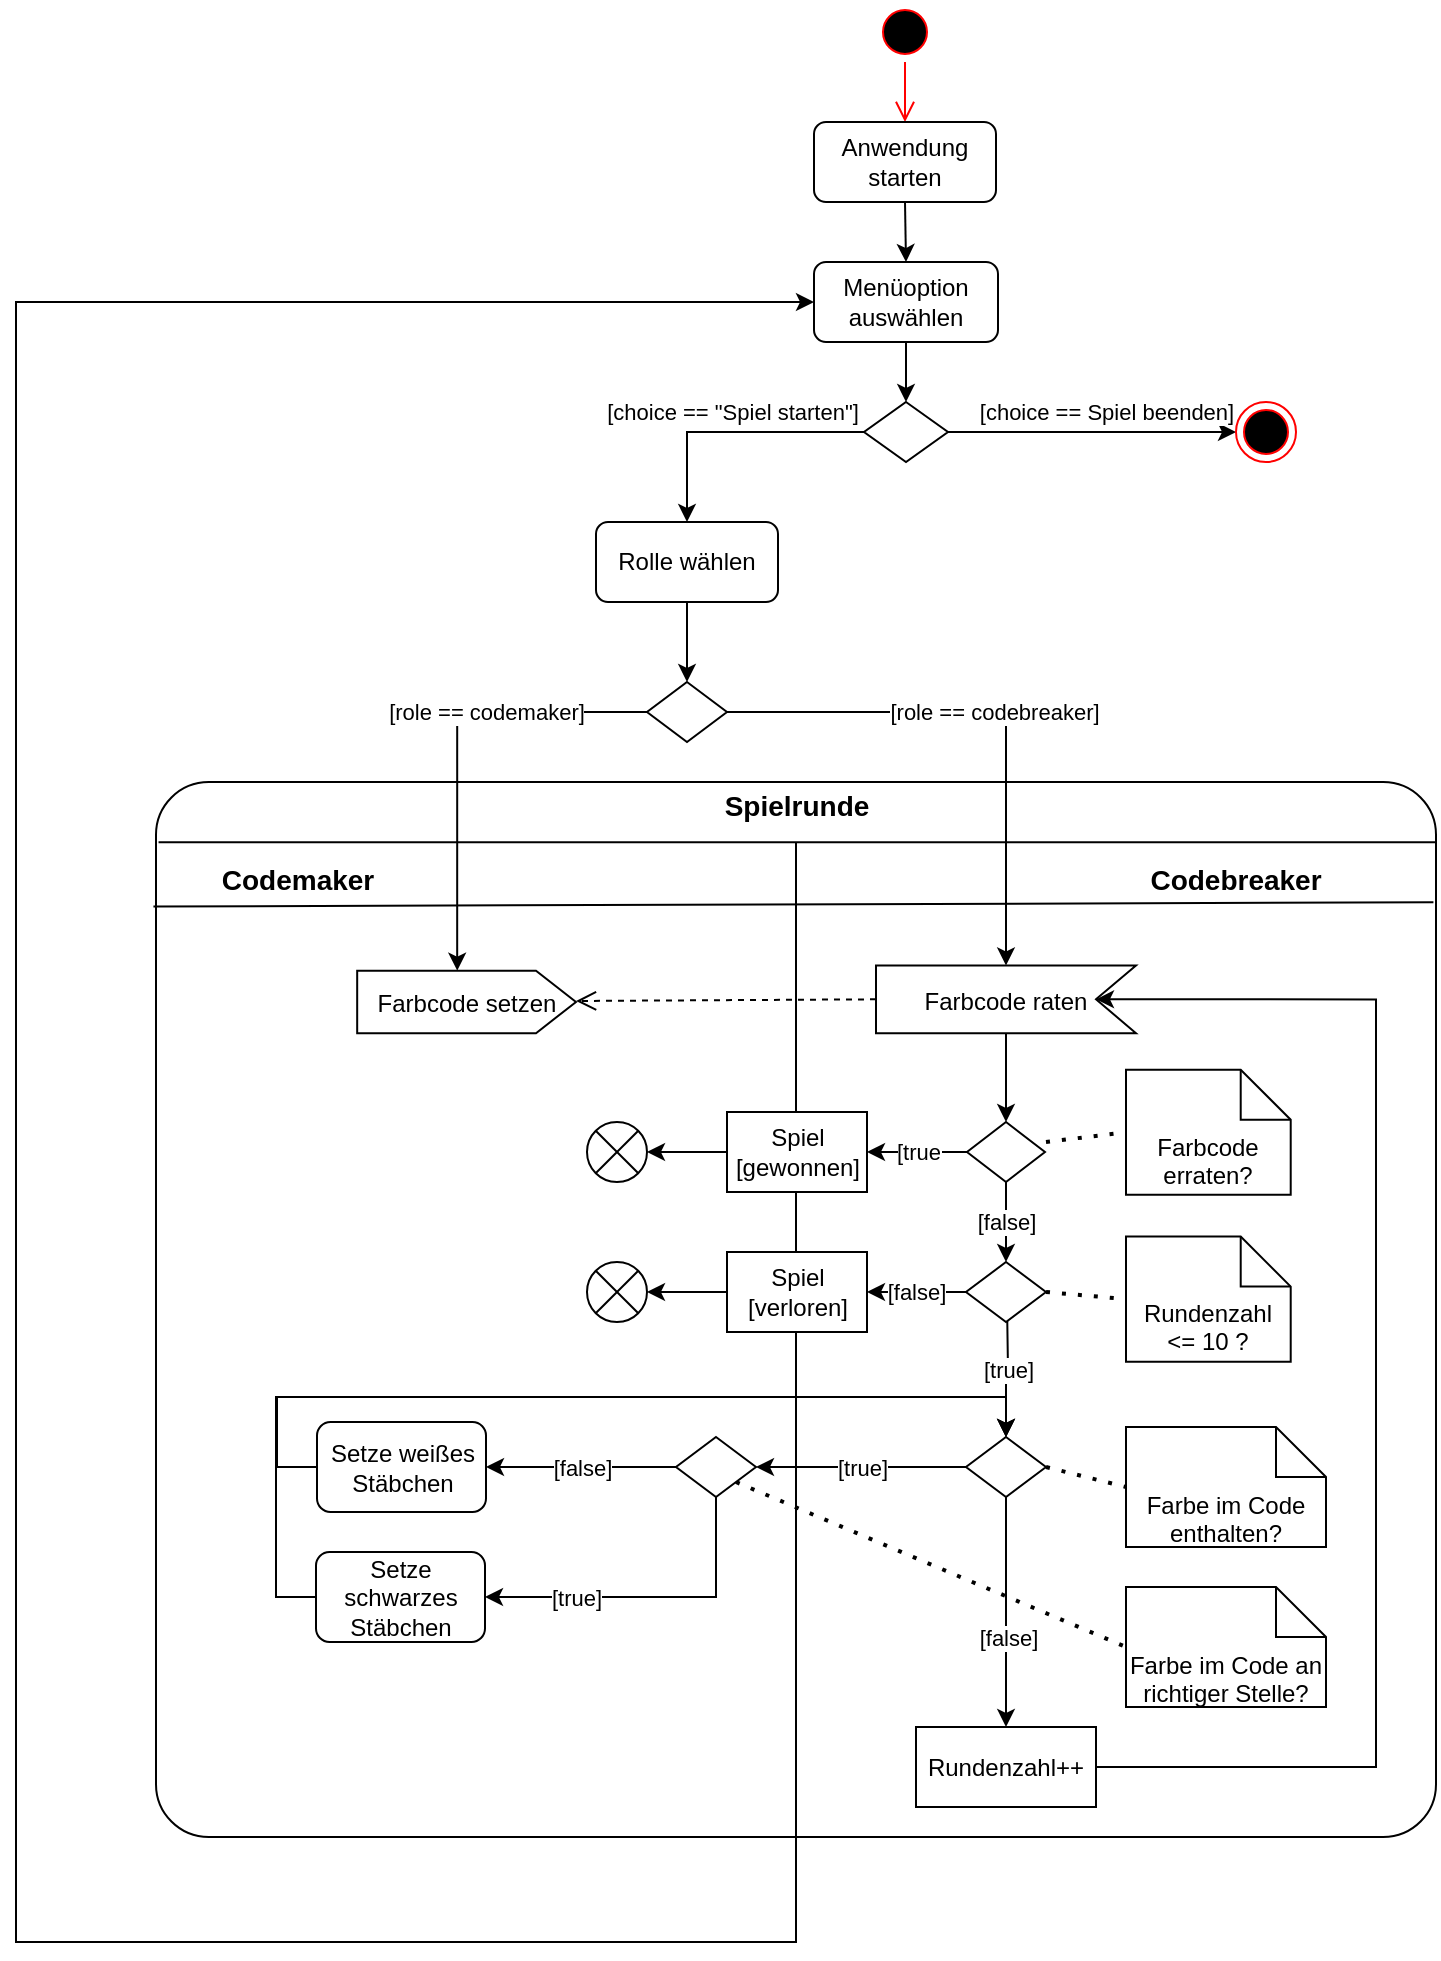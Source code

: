 <mxfile version="21.2.8" type="device">
  <diagram name="Page-1" id="C5HD7RrzjU2cgvFhT7br">
    <mxGraphModel dx="2284" dy="877" grid="1" gridSize="10" guides="1" tooltips="1" connect="1" arrows="1" fold="1" page="1" pageScale="1" pageWidth="850" pageHeight="1100" math="0" shadow="0">
      <root>
        <mxCell id="0" />
        <mxCell id="1" parent="0" />
        <mxCell id="xfgqFInzrt2F2nNXEhMC-96" style="edgeStyle=orthogonalEdgeStyle;rounded=0;orthogonalLoop=1;jettySize=auto;html=1;exitX=0.5;exitY=1;exitDx=0;exitDy=0;entryX=0;entryY=0.5;entryDx=0;entryDy=0;" edge="1" parent="1" source="xfgqFInzrt2F2nNXEhMC-44" target="6mnyKnMKoBdTDlpZ-iiz-33">
          <mxGeometry relative="1" as="geometry">
            <Array as="points">
              <mxPoint x="350" y="1110" />
              <mxPoint x="-40" y="1110" />
              <mxPoint x="-40" y="290" />
            </Array>
          </mxGeometry>
        </mxCell>
        <mxCell id="xfgqFInzrt2F2nNXEhMC-44" value="" style="rounded=1;whiteSpace=wrap;html=1;container=0;arcSize=5;" vertex="1" parent="1">
          <mxGeometry x="30" y="530" width="640" height="527.5" as="geometry" />
        </mxCell>
        <mxCell id="6mnyKnMKoBdTDlpZ-iiz-1" value="" style="ellipse;html=1;shape=startState;fillColor=#000000;strokeColor=#ff0000;" parent="1" vertex="1">
          <mxGeometry x="389.5" y="140" width="30" height="30" as="geometry" />
        </mxCell>
        <mxCell id="6mnyKnMKoBdTDlpZ-iiz-2" value="" style="edgeStyle=orthogonalEdgeStyle;html=1;verticalAlign=bottom;endArrow=open;endSize=8;strokeColor=#ff0000;rounded=0;entryX=0.5;entryY=0;entryDx=0;entryDy=0;" parent="1" source="6mnyKnMKoBdTDlpZ-iiz-1" target="6mnyKnMKoBdTDlpZ-iiz-4" edge="1">
          <mxGeometry relative="1" as="geometry">
            <mxPoint x="398" y="210" as="targetPoint" />
          </mxGeometry>
        </mxCell>
        <mxCell id="6mnyKnMKoBdTDlpZ-iiz-34" style="edgeStyle=orthogonalEdgeStyle;rounded=0;orthogonalLoop=1;jettySize=auto;html=1;exitX=0.5;exitY=1;exitDx=0;exitDy=0;entryX=0.5;entryY=0;entryDx=0;entryDy=0;" parent="1" source="6mnyKnMKoBdTDlpZ-iiz-4" target="6mnyKnMKoBdTDlpZ-iiz-33" edge="1">
          <mxGeometry relative="1" as="geometry" />
        </mxCell>
        <mxCell id="6mnyKnMKoBdTDlpZ-iiz-4" value="&lt;div&gt;Anwendung starten&lt;/div&gt;" style="rounded=1;whiteSpace=wrap;html=1;" parent="1" vertex="1">
          <mxGeometry x="359" y="200" width="91" height="40" as="geometry" />
        </mxCell>
        <mxCell id="6mnyKnMKoBdTDlpZ-iiz-15" style="edgeStyle=orthogonalEdgeStyle;rounded=0;orthogonalLoop=1;jettySize=auto;html=1;exitX=0;exitY=0.5;exitDx=0;exitDy=0;entryX=0.5;entryY=0;entryDx=0;entryDy=0;" parent="1" source="6mnyKnMKoBdTDlpZ-iiz-7" target="6mnyKnMKoBdTDlpZ-iiz-21" edge="1">
          <mxGeometry relative="1" as="geometry">
            <mxPoint x="210" y="420" as="targetPoint" />
          </mxGeometry>
        </mxCell>
        <mxCell id="6mnyKnMKoBdTDlpZ-iiz-36" value="[choice == &quot;Spiel starten&quot;]" style="edgeLabel;html=1;align=center;verticalAlign=middle;resizable=0;points=[];" parent="6mnyKnMKoBdTDlpZ-iiz-15" vertex="1" connectable="0">
          <mxGeometry x="-0.395" relative="1" as="geometry">
            <mxPoint x="-26" y="-10" as="offset" />
          </mxGeometry>
        </mxCell>
        <mxCell id="6mnyKnMKoBdTDlpZ-iiz-17" style="edgeStyle=orthogonalEdgeStyle;rounded=0;orthogonalLoop=1;jettySize=auto;html=1;exitX=1;exitY=0.5;exitDx=0;exitDy=0;entryX=0;entryY=0.5;entryDx=0;entryDy=0;" parent="1" source="6mnyKnMKoBdTDlpZ-iiz-7" target="6mnyKnMKoBdTDlpZ-iiz-12" edge="1">
          <mxGeometry relative="1" as="geometry">
            <mxPoint x="613" y="520" as="targetPoint" />
          </mxGeometry>
        </mxCell>
        <mxCell id="6mnyKnMKoBdTDlpZ-iiz-37" value="[choice == Spiel beenden]" style="edgeLabel;html=1;align=center;verticalAlign=middle;resizable=0;points=[];" parent="6mnyKnMKoBdTDlpZ-iiz-17" vertex="1" connectable="0">
          <mxGeometry x="-0.535" y="1" relative="1" as="geometry">
            <mxPoint x="45" y="-9" as="offset" />
          </mxGeometry>
        </mxCell>
        <mxCell id="6mnyKnMKoBdTDlpZ-iiz-7" value="" style="rhombus;whiteSpace=wrap;html=1;" parent="1" vertex="1">
          <mxGeometry x="384" y="340" width="42" height="30" as="geometry" />
        </mxCell>
        <mxCell id="6mnyKnMKoBdTDlpZ-iiz-12" value="" style="ellipse;html=1;shape=endState;fillColor=#000000;strokeColor=#ff0000;" parent="1" vertex="1">
          <mxGeometry x="570" y="340" width="30" height="30" as="geometry" />
        </mxCell>
        <mxCell id="6mnyKnMKoBdTDlpZ-iiz-24" style="edgeStyle=orthogonalEdgeStyle;rounded=0;orthogonalLoop=1;jettySize=auto;html=1;exitX=0.5;exitY=1;exitDx=0;exitDy=0;entryX=0.5;entryY=0;entryDx=0;entryDy=0;" parent="1" source="6mnyKnMKoBdTDlpZ-iiz-21" target="6mnyKnMKoBdTDlpZ-iiz-23" edge="1">
          <mxGeometry relative="1" as="geometry" />
        </mxCell>
        <mxCell id="6mnyKnMKoBdTDlpZ-iiz-21" value="&lt;div&gt;Rolle wählen&lt;/div&gt;" style="rounded=1;whiteSpace=wrap;html=1;" parent="1" vertex="1">
          <mxGeometry x="250" y="400" width="91" height="40" as="geometry" />
        </mxCell>
        <mxCell id="6mnyKnMKoBdTDlpZ-iiz-29" style="edgeStyle=orthogonalEdgeStyle;rounded=0;orthogonalLoop=1;jettySize=auto;html=1;exitX=0;exitY=0.5;exitDx=0;exitDy=0;entryX=0;entryY=0;entryDx=50;entryDy=0;entryPerimeter=0;" parent="1" source="6mnyKnMKoBdTDlpZ-iiz-23" target="xfgqFInzrt2F2nNXEhMC-38" edge="1">
          <mxGeometry relative="1" as="geometry">
            <mxPoint x="165" y="540" as="targetPoint" />
          </mxGeometry>
        </mxCell>
        <mxCell id="6mnyKnMKoBdTDlpZ-iiz-31" value="[role == codemaker]" style="edgeLabel;html=1;align=center;verticalAlign=middle;resizable=0;points=[];" parent="6mnyKnMKoBdTDlpZ-iiz-29" vertex="1" connectable="0">
          <mxGeometry x="-0.091" y="3" relative="1" as="geometry">
            <mxPoint x="11" y="-7" as="offset" />
          </mxGeometry>
        </mxCell>
        <mxCell id="xfgqFInzrt2F2nNXEhMC-80" value="[role == codebreaker]" style="edgeStyle=orthogonalEdgeStyle;rounded=0;orthogonalLoop=1;jettySize=auto;html=1;exitX=1;exitY=0.5;exitDx=0;exitDy=0;entryX=0;entryY=0;entryDx=65;entryDy=0;entryPerimeter=0;" edge="1" parent="1" source="6mnyKnMKoBdTDlpZ-iiz-23" target="xfgqFInzrt2F2nNXEhMC-39">
          <mxGeometry relative="1" as="geometry" />
        </mxCell>
        <mxCell id="6mnyKnMKoBdTDlpZ-iiz-23" value="" style="rhombus;whiteSpace=wrap;html=1;" parent="1" vertex="1">
          <mxGeometry x="275.5" y="480" width="40" height="30" as="geometry" />
        </mxCell>
        <mxCell id="6mnyKnMKoBdTDlpZ-iiz-35" style="edgeStyle=orthogonalEdgeStyle;rounded=0;orthogonalLoop=1;jettySize=auto;html=1;exitX=0.5;exitY=1;exitDx=0;exitDy=0;" parent="1" source="6mnyKnMKoBdTDlpZ-iiz-33" target="6mnyKnMKoBdTDlpZ-iiz-7" edge="1">
          <mxGeometry relative="1" as="geometry" />
        </mxCell>
        <mxCell id="6mnyKnMKoBdTDlpZ-iiz-33" value="Menüoption auswählen" style="rounded=1;whiteSpace=wrap;html=1;" parent="1" vertex="1">
          <mxGeometry x="359" y="270" width="92" height="40" as="geometry" />
        </mxCell>
        <mxCell id="xfgqFInzrt2F2nNXEhMC-8" value="[false]" style="edgeStyle=orthogonalEdgeStyle;rounded=0;orthogonalLoop=1;jettySize=auto;html=1;exitX=0.5;exitY=1;exitDx=0;exitDy=0;entryX=0.5;entryY=0;entryDx=0;entryDy=0;" edge="1" parent="1" source="6mnyKnMKoBdTDlpZ-iiz-58" target="xfgqFInzrt2F2nNXEhMC-6">
          <mxGeometry relative="1" as="geometry" />
        </mxCell>
        <mxCell id="xfgqFInzrt2F2nNXEhMC-84" value="[true" style="edgeStyle=orthogonalEdgeStyle;rounded=0;orthogonalLoop=1;jettySize=auto;html=1;exitX=0;exitY=0.5;exitDx=0;exitDy=0;entryX=1;entryY=0.5;entryDx=0;entryDy=0;" edge="1" parent="1" source="6mnyKnMKoBdTDlpZ-iiz-58" target="6mnyKnMKoBdTDlpZ-iiz-45">
          <mxGeometry relative="1" as="geometry" />
        </mxCell>
        <mxCell id="6mnyKnMKoBdTDlpZ-iiz-58" value="" style="rhombus;whiteSpace=wrap;html=1;container=0;" parent="1" vertex="1">
          <mxGeometry x="435.5" y="700" width="39" height="30" as="geometry" />
        </mxCell>
        <mxCell id="xfgqFInzrt2F2nNXEhMC-19" value="[false]" style="edgeStyle=orthogonalEdgeStyle;rounded=0;orthogonalLoop=1;jettySize=auto;html=1;exitX=0;exitY=0.5;exitDx=0;exitDy=0;entryX=1;entryY=0.5;entryDx=0;entryDy=0;" edge="1" parent="1" source="xfgqFInzrt2F2nNXEhMC-6" target="6mnyKnMKoBdTDlpZ-iiz-44">
          <mxGeometry relative="1" as="geometry" />
        </mxCell>
        <mxCell id="xfgqFInzrt2F2nNXEhMC-56" value="[true]" style="edgeStyle=orthogonalEdgeStyle;rounded=0;orthogonalLoop=1;jettySize=auto;html=1;exitX=0.5;exitY=1;exitDx=0;exitDy=0;entryX=0.5;entryY=0;entryDx=0;entryDy=0;" edge="1" parent="1" target="xfgqFInzrt2F2nNXEhMC-55">
          <mxGeometry relative="1" as="geometry">
            <mxPoint x="455.5" y="790" as="sourcePoint" />
          </mxGeometry>
        </mxCell>
        <mxCell id="xfgqFInzrt2F2nNXEhMC-6" value="" style="rhombus;whiteSpace=wrap;html=1;container=0;" vertex="1" parent="1">
          <mxGeometry x="435" y="770" width="40" height="30" as="geometry" />
        </mxCell>
        <mxCell id="xfgqFInzrt2F2nNXEhMC-10" value="" style="endArrow=none;dashed=1;html=1;dashPattern=1 3;strokeWidth=2;rounded=0;entryX=0;entryY=0.5;entryDx=0;entryDy=0;entryPerimeter=0;" edge="1" parent="1" target="xfgqFInzrt2F2nNXEhMC-9">
          <mxGeometry width="50" height="50" relative="1" as="geometry">
            <mxPoint x="475" y="710" as="sourcePoint" />
            <mxPoint x="435" y="640" as="targetPoint" />
          </mxGeometry>
        </mxCell>
        <mxCell id="xfgqFInzrt2F2nNXEhMC-68" value="[true]&lt;br&gt;" style="edgeStyle=orthogonalEdgeStyle;rounded=0;orthogonalLoop=1;jettySize=auto;html=1;exitX=0;exitY=0.5;exitDx=0;exitDy=0;entryX=1;entryY=0.5;entryDx=0;entryDy=0;" edge="1" parent="1" source="xfgqFInzrt2F2nNXEhMC-55" target="xfgqFInzrt2F2nNXEhMC-67">
          <mxGeometry relative="1" as="geometry" />
        </mxCell>
        <mxCell id="xfgqFInzrt2F2nNXEhMC-73" style="edgeStyle=orthogonalEdgeStyle;rounded=0;orthogonalLoop=1;jettySize=auto;html=1;exitX=0.5;exitY=1;exitDx=0;exitDy=0;entryX=0.5;entryY=0;entryDx=0;entryDy=0;" edge="1" parent="1" source="xfgqFInzrt2F2nNXEhMC-55" target="xfgqFInzrt2F2nNXEhMC-72">
          <mxGeometry relative="1" as="geometry" />
        </mxCell>
        <mxCell id="xfgqFInzrt2F2nNXEhMC-74" value="[false]" style="edgeLabel;html=1;align=center;verticalAlign=middle;resizable=0;points=[];container=0;" vertex="1" connectable="0" parent="xfgqFInzrt2F2nNXEhMC-73">
          <mxGeometry x="0.217" y="1" relative="1" as="geometry">
            <mxPoint as="offset" />
          </mxGeometry>
        </mxCell>
        <mxCell id="xfgqFInzrt2F2nNXEhMC-55" value="" style="rhombus;whiteSpace=wrap;html=1;container=0;" vertex="1" parent="1">
          <mxGeometry x="435" y="857.5" width="40" height="30" as="geometry" />
        </mxCell>
        <mxCell id="xfgqFInzrt2F2nNXEhMC-59" value="Farbe im Code enthalten?" style="shape=note2;boundedLbl=1;whiteSpace=wrap;html=1;size=25;verticalAlign=top;align=center;container=0;" vertex="1" parent="1">
          <mxGeometry x="515" y="852.5" width="100" height="60" as="geometry" />
        </mxCell>
        <mxCell id="xfgqFInzrt2F2nNXEhMC-60" value="" style="endArrow=none;dashed=1;html=1;dashPattern=1 3;strokeWidth=2;rounded=0;exitX=1;exitY=0.5;exitDx=0;exitDy=0;entryX=0;entryY=0.5;entryDx=0;entryDy=0;entryPerimeter=0;" edge="1" parent="1" source="xfgqFInzrt2F2nNXEhMC-55" target="xfgqFInzrt2F2nNXEhMC-59">
          <mxGeometry width="50" height="50" relative="1" as="geometry">
            <mxPoint x="485" y="827.5" as="sourcePoint" />
            <mxPoint x="525" y="827.5" as="targetPoint" />
          </mxGeometry>
        </mxCell>
        <mxCell id="xfgqFInzrt2F2nNXEhMC-76" style="edgeStyle=orthogonalEdgeStyle;rounded=0;orthogonalLoop=1;jettySize=auto;html=1;exitX=0;exitY=0.5;exitDx=0;exitDy=0;entryX=0.5;entryY=0;entryDx=0;entryDy=0;" edge="1" parent="1" source="xfgqFInzrt2F2nNXEhMC-61" target="xfgqFInzrt2F2nNXEhMC-55">
          <mxGeometry relative="1" as="geometry" />
        </mxCell>
        <mxCell id="xfgqFInzrt2F2nNXEhMC-61" value="Setze weißes Stäbchen" style="rounded=1;whiteSpace=wrap;html=1;container=0;" vertex="1" parent="1">
          <mxGeometry x="110.5" y="850" width="84.5" height="45" as="geometry" />
        </mxCell>
        <mxCell id="xfgqFInzrt2F2nNXEhMC-77" style="edgeStyle=orthogonalEdgeStyle;rounded=0;orthogonalLoop=1;jettySize=auto;html=1;exitX=0;exitY=0.5;exitDx=0;exitDy=0;entryX=0.5;entryY=0;entryDx=0;entryDy=0;" edge="1" parent="1" source="xfgqFInzrt2F2nNXEhMC-63" target="xfgqFInzrt2F2nNXEhMC-55">
          <mxGeometry relative="1" as="geometry" />
        </mxCell>
        <mxCell id="xfgqFInzrt2F2nNXEhMC-63" value="Setze schwarzes Stäbchen" style="rounded=1;whiteSpace=wrap;html=1;container=0;" vertex="1" parent="1">
          <mxGeometry x="110" y="915" width="84.5" height="45" as="geometry" />
        </mxCell>
        <mxCell id="xfgqFInzrt2F2nNXEhMC-65" value="Farbe im Code an richtiger Stelle?" style="shape=note2;boundedLbl=1;whiteSpace=wrap;html=1;size=25;verticalAlign=top;align=center;container=0;" vertex="1" parent="1">
          <mxGeometry x="515" y="932.5" width="100" height="60" as="geometry" />
        </mxCell>
        <mxCell id="xfgqFInzrt2F2nNXEhMC-66" value="" style="endArrow=none;dashed=1;html=1;dashPattern=1 3;strokeWidth=2;rounded=0;exitX=1;exitY=1;exitDx=0;exitDy=0;entryX=0;entryY=0.5;entryDx=0;entryDy=0;entryPerimeter=0;" edge="1" parent="1" source="xfgqFInzrt2F2nNXEhMC-67" target="xfgqFInzrt2F2nNXEhMC-65">
          <mxGeometry width="50" height="50" relative="1" as="geometry">
            <mxPoint x="419.5" y="937.5" as="sourcePoint" />
            <mxPoint x="470" y="902.5" as="targetPoint" />
          </mxGeometry>
        </mxCell>
        <mxCell id="xfgqFInzrt2F2nNXEhMC-70" value="[false]" style="edgeStyle=orthogonalEdgeStyle;rounded=0;orthogonalLoop=1;jettySize=auto;html=1;exitX=0;exitY=0.5;exitDx=0;exitDy=0;entryX=1;entryY=0.5;entryDx=0;entryDy=0;" edge="1" parent="1" source="xfgqFInzrt2F2nNXEhMC-67" target="xfgqFInzrt2F2nNXEhMC-61">
          <mxGeometry relative="1" as="geometry" />
        </mxCell>
        <mxCell id="xfgqFInzrt2F2nNXEhMC-71" value="[true]" style="edgeStyle=orthogonalEdgeStyle;rounded=0;orthogonalLoop=1;jettySize=auto;html=1;exitX=0.5;exitY=1;exitDx=0;exitDy=0;entryX=1;entryY=0.5;entryDx=0;entryDy=0;" edge="1" parent="1" source="xfgqFInzrt2F2nNXEhMC-67" target="xfgqFInzrt2F2nNXEhMC-63">
          <mxGeometry x="0.45" relative="1" as="geometry">
            <mxPoint as="offset" />
          </mxGeometry>
        </mxCell>
        <mxCell id="xfgqFInzrt2F2nNXEhMC-67" value="" style="rhombus;whiteSpace=wrap;html=1;container=0;" vertex="1" parent="1">
          <mxGeometry x="290" y="857.5" width="40" height="30" as="geometry" />
        </mxCell>
        <mxCell id="xfgqFInzrt2F2nNXEhMC-101" style="edgeStyle=orthogonalEdgeStyle;rounded=0;orthogonalLoop=1;jettySize=auto;html=1;exitX=1;exitY=0.5;exitDx=0;exitDy=0;entryX=0;entryY=0;entryDx=20;entryDy=16.945;entryPerimeter=0;" edge="1" parent="1" source="xfgqFInzrt2F2nNXEhMC-72" target="xfgqFInzrt2F2nNXEhMC-39">
          <mxGeometry relative="1" as="geometry">
            <Array as="points">
              <mxPoint x="640" y="1023" />
              <mxPoint x="640" y="639" />
            </Array>
          </mxGeometry>
        </mxCell>
        <mxCell id="xfgqFInzrt2F2nNXEhMC-72" value="Rundenzahl++" style="rounded=0;whiteSpace=wrap;html=1;container=0;" vertex="1" parent="1">
          <mxGeometry x="410" y="1002.5" width="90" height="40" as="geometry" />
        </mxCell>
        <mxCell id="xfgqFInzrt2F2nNXEhMC-16" value="" style="endArrow=none;dashed=1;html=1;dashPattern=1 3;strokeWidth=2;rounded=0;entryX=0;entryY=0.5;entryDx=0;entryDy=0;entryPerimeter=0;exitX=1;exitY=0.5;exitDx=0;exitDy=0;" edge="1" parent="1" source="xfgqFInzrt2F2nNXEhMC-6" target="xfgqFInzrt2F2nNXEhMC-15">
          <mxGeometry width="50" height="50" relative="1" as="geometry">
            <mxPoint x="475" y="807.5" as="sourcePoint" />
            <mxPoint x="565" y="707.5" as="targetPoint" />
          </mxGeometry>
        </mxCell>
        <mxCell id="xfgqFInzrt2F2nNXEhMC-45" value="&lt;font style=&quot;font-size: 14px;&quot;&gt;&lt;b&gt;Spielrunde&lt;/b&gt;&lt;/font&gt;" style="text;html=1;strokeColor=none;fillColor=none;align=center;verticalAlign=middle;whiteSpace=wrap;rounded=0;container=0;" vertex="1" parent="1">
          <mxGeometry x="322.026" y="520" width="56.949" height="44.318" as="geometry" />
        </mxCell>
        <mxCell id="xfgqFInzrt2F2nNXEhMC-38" value="&lt;font style=&quot;font-size: 12px;&quot;&gt;Farbcode setzen&lt;/font&gt;" style="html=1;shape=mxgraph.infographic.ribbonSimple;notch1=0;notch2=20;align=center;verticalAlign=middle;fontSize=14;fontStyle=0;fillColor=#FFFFFF;whiteSpace=wrap;container=0;" vertex="1" parent="1">
          <mxGeometry x="130.59" y="624.32" width="109.41" height="31.28" as="geometry" />
        </mxCell>
        <mxCell id="xfgqFInzrt2F2nNXEhMC-100" style="edgeStyle=orthogonalEdgeStyle;rounded=0;orthogonalLoop=1;jettySize=auto;html=1;exitX=0;exitY=0;exitDx=65;exitDy=33.89;exitPerimeter=0;entryX=0.5;entryY=0;entryDx=0;entryDy=0;" edge="1" parent="1" source="xfgqFInzrt2F2nNXEhMC-39" target="6mnyKnMKoBdTDlpZ-iiz-58">
          <mxGeometry relative="1" as="geometry" />
        </mxCell>
        <mxCell id="xfgqFInzrt2F2nNXEhMC-39" value="&lt;font style=&quot;font-size: 12px;&quot;&gt;Farbcode raten&lt;/font&gt;" style="html=1;shape=mxgraph.infographic.ribbonSimple;notch1=20;notch2=0;align=center;verticalAlign=middle;fontSize=14;fontStyle=0;flipH=1;fillColor=#FFFFFF;whiteSpace=wrap;container=0;" vertex="1" parent="1">
          <mxGeometry x="390" y="621.71" width="130" height="33.89" as="geometry" />
        </mxCell>
        <mxCell id="xfgqFInzrt2F2nNXEhMC-15" value="Rundenzahl &lt;br&gt;&amp;lt;= 10 ?" style="shape=note2;boundedLbl=1;whiteSpace=wrap;html=1;size=25;verticalAlign=top;align=center;container=0;" vertex="1" parent="1">
          <mxGeometry x="515.002" y="757.273" width="82.353" height="62.567" as="geometry" />
        </mxCell>
        <mxCell id="xfgqFInzrt2F2nNXEhMC-9" value="Farbcode erraten?" style="shape=note2;boundedLbl=1;whiteSpace=wrap;html=1;size=25;verticalAlign=top;align=center;container=0;" vertex="1" parent="1">
          <mxGeometry x="515.002" y="673.85" width="82.353" height="62.567" as="geometry" />
        </mxCell>
        <mxCell id="xfgqFInzrt2F2nNXEhMC-81" value="" style="endArrow=none;html=1;rounded=0;exitX=0.002;exitY=0.057;exitDx=0;exitDy=0;exitPerimeter=0;entryX=1;entryY=0.057;entryDx=0;entryDy=0;entryPerimeter=0;" edge="1" parent="1" source="xfgqFInzrt2F2nNXEhMC-44" target="xfgqFInzrt2F2nNXEhMC-44">
          <mxGeometry width="50" height="50" relative="1" as="geometry">
            <mxPoint x="100" y="730" as="sourcePoint" />
            <mxPoint x="150" y="680" as="targetPoint" />
          </mxGeometry>
        </mxCell>
        <mxCell id="xfgqFInzrt2F2nNXEhMC-82" value="" style="endArrow=none;html=1;rounded=0;exitX=0.5;exitY=1;exitDx=0;exitDy=0;" edge="1" parent="1" source="xfgqFInzrt2F2nNXEhMC-44">
          <mxGeometry width="50" height="50" relative="1" as="geometry">
            <mxPoint x="100" y="730" as="sourcePoint" />
            <mxPoint x="350" y="560" as="targetPoint" />
          </mxGeometry>
        </mxCell>
        <mxCell id="xfgqFInzrt2F2nNXEhMC-94" style="edgeStyle=orthogonalEdgeStyle;rounded=0;orthogonalLoop=1;jettySize=auto;html=1;exitX=0;exitY=0.5;exitDx=0;exitDy=0;entryX=1;entryY=0.5;entryDx=0;entryDy=0;" edge="1" parent="1" source="6mnyKnMKoBdTDlpZ-iiz-45" target="xfgqFInzrt2F2nNXEhMC-92">
          <mxGeometry relative="1" as="geometry" />
        </mxCell>
        <mxCell id="6mnyKnMKoBdTDlpZ-iiz-45" value="Spiel [gewonnen]" style="rounded=0;whiteSpace=wrap;html=1;container=0;" parent="1" vertex="1">
          <mxGeometry x="315.5" y="695" width="70" height="40" as="geometry" />
        </mxCell>
        <mxCell id="xfgqFInzrt2F2nNXEhMC-95" style="edgeStyle=orthogonalEdgeStyle;rounded=0;orthogonalLoop=1;jettySize=auto;html=1;exitX=0;exitY=0.5;exitDx=0;exitDy=0;entryX=1;entryY=0.5;entryDx=0;entryDy=0;" edge="1" parent="1" source="6mnyKnMKoBdTDlpZ-iiz-44" target="xfgqFInzrt2F2nNXEhMC-93">
          <mxGeometry relative="1" as="geometry" />
        </mxCell>
        <mxCell id="6mnyKnMKoBdTDlpZ-iiz-44" value="&lt;div&gt;Spiel&lt;/div&gt;&lt;div&gt;[verloren]&lt;br&gt;&lt;/div&gt;" style="rounded=0;whiteSpace=wrap;html=1;container=0;" parent="1" vertex="1">
          <mxGeometry x="315.5" y="765" width="70" height="40" as="geometry" />
        </mxCell>
        <mxCell id="xfgqFInzrt2F2nNXEhMC-86" value="" style="endArrow=none;html=1;rounded=0;exitX=-0.002;exitY=0.118;exitDx=0;exitDy=0;exitPerimeter=0;entryX=0.998;entryY=0.114;entryDx=0;entryDy=0;entryPerimeter=0;" edge="1" parent="1" source="xfgqFInzrt2F2nNXEhMC-44" target="xfgqFInzrt2F2nNXEhMC-44">
          <mxGeometry width="50" height="50" relative="1" as="geometry">
            <mxPoint x="100" y="730" as="sourcePoint" />
            <mxPoint x="640" y="590" as="targetPoint" />
          </mxGeometry>
        </mxCell>
        <mxCell id="xfgqFInzrt2F2nNXEhMC-87" value="&lt;font style=&quot;font-size: 14px;&quot;&gt;&lt;b&gt;Codemaker&lt;/b&gt;&lt;/font&gt;" style="text;html=1;strokeColor=none;fillColor=none;align=center;verticalAlign=middle;whiteSpace=wrap;rounded=0;" vertex="1" parent="1">
          <mxGeometry x="70.59" y="564.32" width="60" height="30" as="geometry" />
        </mxCell>
        <mxCell id="xfgqFInzrt2F2nNXEhMC-88" value="&lt;font style=&quot;font-size: 14px;&quot;&gt;&lt;b&gt;Codebreaker&lt;/b&gt;&lt;/font&gt;" style="text;html=1;strokeColor=none;fillColor=none;align=center;verticalAlign=middle;whiteSpace=wrap;rounded=0;" vertex="1" parent="1">
          <mxGeometry x="540" y="564.32" width="60" height="30" as="geometry" />
        </mxCell>
        <mxCell id="xfgqFInzrt2F2nNXEhMC-90" value="" style="html=1;verticalAlign=bottom;endArrow=open;dashed=1;endSize=8;edgeStyle=elbowEdgeStyle;elbow=vertical;curved=0;rounded=0;exitX=1;exitY=0.5;exitDx=0;exitDy=0;exitPerimeter=0;entryX=1;entryY=0.5;entryDx=0;entryDy=0;entryPerimeter=0;" edge="1" parent="1" source="xfgqFInzrt2F2nNXEhMC-39" target="xfgqFInzrt2F2nNXEhMC-38">
          <mxGeometry relative="1" as="geometry">
            <mxPoint x="170" y="700" as="sourcePoint" />
            <mxPoint x="90" y="700" as="targetPoint" />
          </mxGeometry>
        </mxCell>
        <mxCell id="xfgqFInzrt2F2nNXEhMC-92" value="" style="shape=sumEllipse;perimeter=ellipsePerimeter;html=1;backgroundOutline=1;" vertex="1" parent="1">
          <mxGeometry x="245.5" y="700" width="30" height="30" as="geometry" />
        </mxCell>
        <mxCell id="xfgqFInzrt2F2nNXEhMC-93" value="" style="shape=sumEllipse;perimeter=ellipsePerimeter;html=1;backgroundOutline=1;" vertex="1" parent="1">
          <mxGeometry x="245.5" y="770" width="30" height="30" as="geometry" />
        </mxCell>
      </root>
    </mxGraphModel>
  </diagram>
</mxfile>
